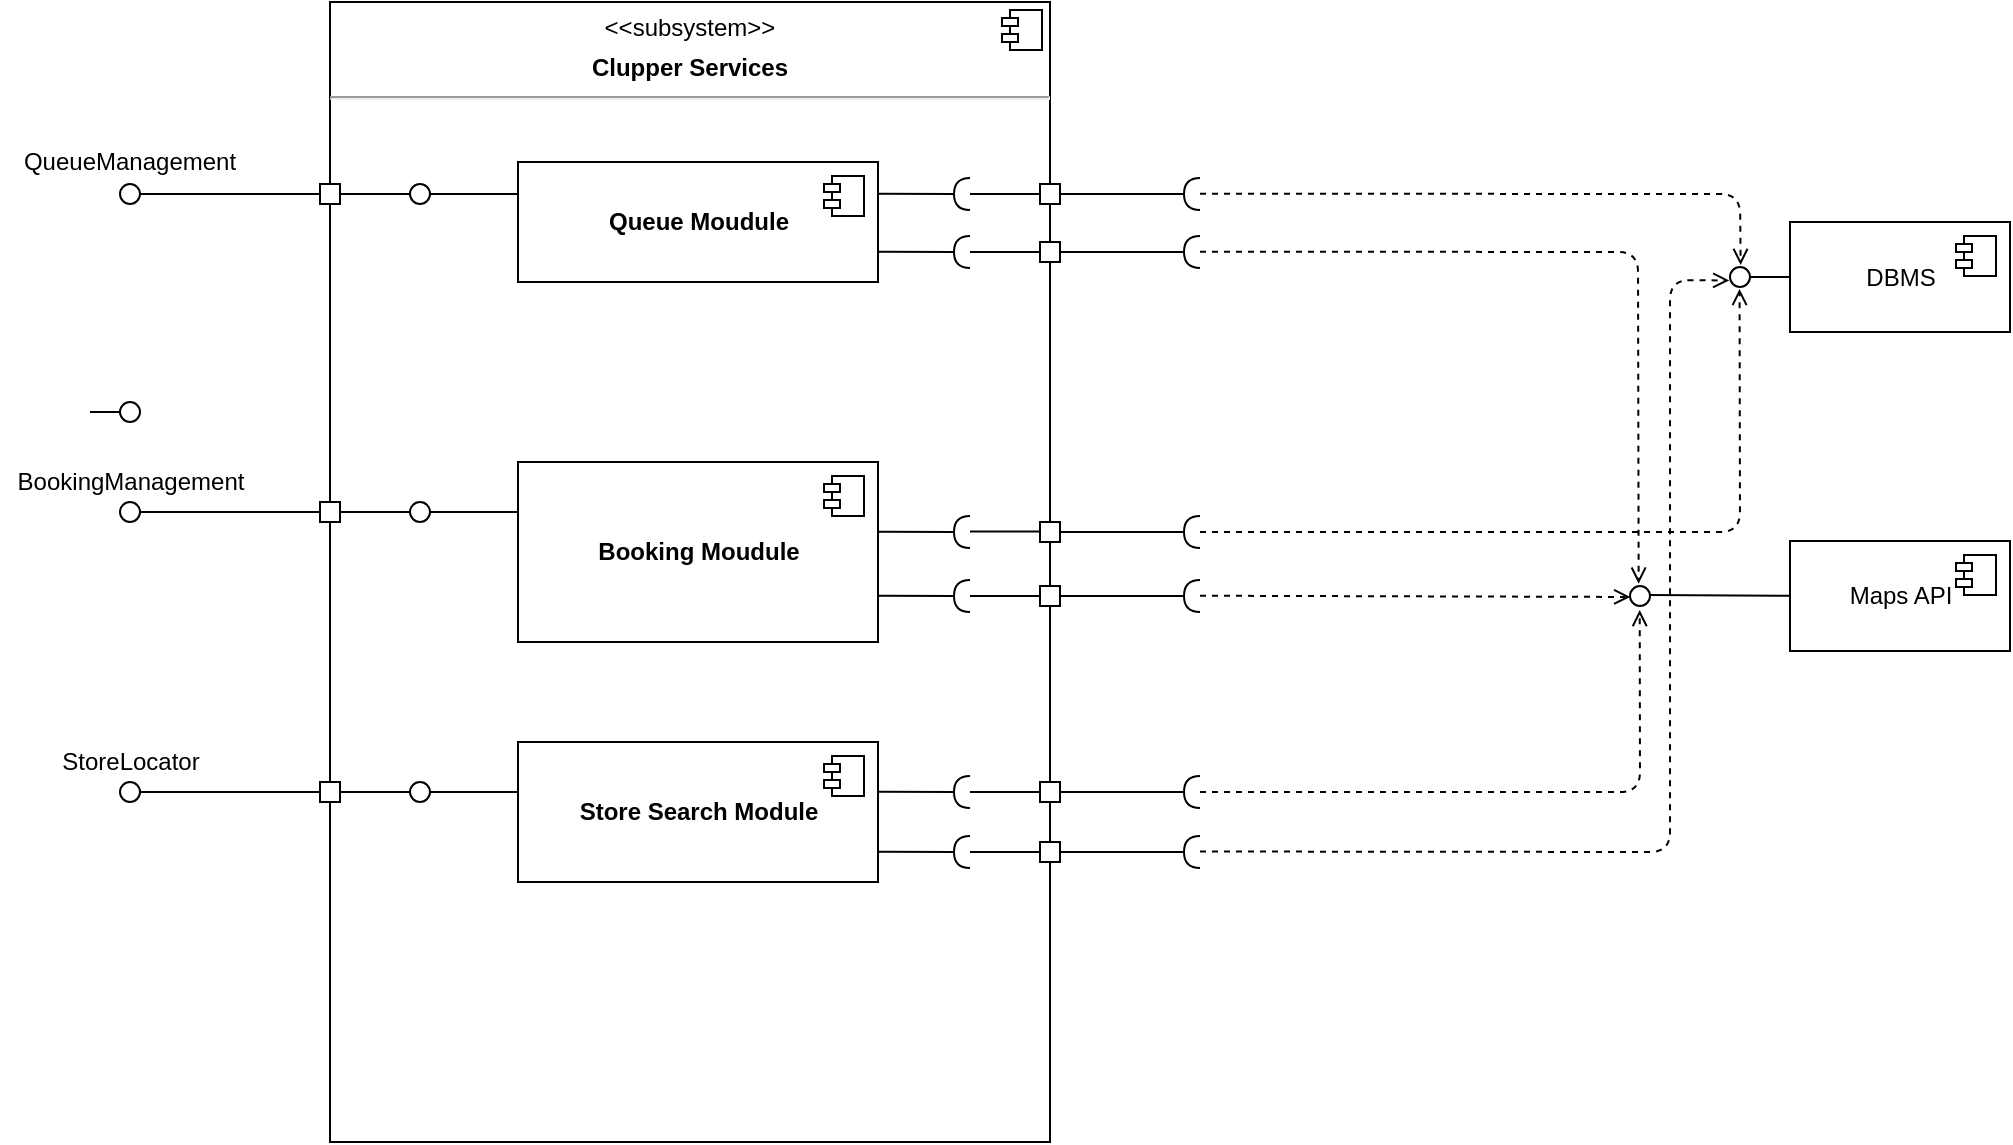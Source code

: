 <mxfile version="14.0.1" type="device"><diagram id="0qaMGkNtFPRNjt4XM_T6" name="Page-1"><mxGraphModel dx="1360" dy="831" grid="1" gridSize="10" guides="1" tooltips="1" connect="1" arrows="1" fold="1" page="1" pageScale="1" pageWidth="827" pageHeight="1169" math="0" shadow="0"><root><mxCell id="0"/><mxCell id="1" parent="0"/><mxCell id="ckcmqnTI4BkF2dhTluJe-3" value="&lt;p style=&quot;margin: 0px ; margin-top: 6px ; text-align: center&quot;&gt;&amp;lt;&amp;lt;subsystem&amp;gt;&amp;gt;&lt;b&gt;&lt;br&gt;&lt;/b&gt;&lt;/p&gt;&lt;p style=&quot;margin: 0px ; margin-top: 6px ; text-align: center&quot;&gt;&lt;b&gt;Clupper Services&lt;br&gt;&lt;/b&gt;&lt;/p&gt;&lt;hr&gt;" style="align=left;overflow=fill;html=1;dropTarget=0;" vertex="1" parent="1"><mxGeometry x="230" y="70" width="360" height="570" as="geometry"/></mxCell><mxCell id="ckcmqnTI4BkF2dhTluJe-4" value="" style="shape=component;jettyWidth=8;jettyHeight=4;" vertex="1" parent="ckcmqnTI4BkF2dhTluJe-3"><mxGeometry x="1" width="20" height="20" relative="1" as="geometry"><mxPoint x="-24" y="4" as="offset"/></mxGeometry></mxCell><mxCell id="ckcmqnTI4BkF2dhTluJe-5" value="&lt;b&gt;Queue Moudule&lt;/b&gt;" style="html=1;dropTarget=0;" vertex="1" parent="1"><mxGeometry x="324" y="150" width="180" height="60" as="geometry"/></mxCell><mxCell id="ckcmqnTI4BkF2dhTluJe-6" value="" style="shape=module;jettyWidth=8;jettyHeight=4;" vertex="1" parent="ckcmqnTI4BkF2dhTluJe-5"><mxGeometry x="1" width="20" height="20" relative="1" as="geometry"><mxPoint x="-27" y="7" as="offset"/></mxGeometry></mxCell><mxCell id="ckcmqnTI4BkF2dhTluJe-7" value="&lt;b&gt;Booking Moudule&lt;/b&gt;" style="html=1;dropTarget=0;" vertex="1" parent="1"><mxGeometry x="324" y="300" width="180" height="90" as="geometry"/></mxCell><mxCell id="ckcmqnTI4BkF2dhTluJe-8" value="" style="shape=module;jettyWidth=8;jettyHeight=4;" vertex="1" parent="ckcmqnTI4BkF2dhTluJe-7"><mxGeometry x="1" width="20" height="20" relative="1" as="geometry"><mxPoint x="-27" y="7" as="offset"/></mxGeometry></mxCell><mxCell id="ckcmqnTI4BkF2dhTluJe-13" value="" style="rounded=0;orthogonalLoop=1;jettySize=auto;html=1;endArrow=none;endFill=0;" edge="1" target="ckcmqnTI4BkF2dhTluJe-15" parent="1"><mxGeometry relative="1" as="geometry"><mxPoint x="110" y="275" as="sourcePoint"/></mxGeometry></mxCell><mxCell id="ckcmqnTI4BkF2dhTluJe-15" value="" style="ellipse;whiteSpace=wrap;html=1;fontFamily=Helvetica;fontSize=12;fontColor=#000000;align=center;strokeColor=#000000;fillColor=#ffffff;points=[];aspect=fixed;resizable=0;" vertex="1" parent="1"><mxGeometry x="125" y="270" width="10" height="10" as="geometry"/></mxCell><mxCell id="ckcmqnTI4BkF2dhTluJe-17" value="" style="fontStyle=0;labelPosition=right;verticalLabelPosition=middle;align=left;verticalAlign=middle;spacingLeft=2;" vertex="1" parent="1"><mxGeometry x="225" y="161" width="10" height="10" as="geometry"/></mxCell><mxCell id="ckcmqnTI4BkF2dhTluJe-19" value="" style="ellipse;whiteSpace=wrap;html=1;fontFamily=Helvetica;fontSize=12;fontColor=#000000;align=center;strokeColor=#000000;fillColor=#ffffff;points=[];aspect=fixed;resizable=0;" vertex="1" parent="1"><mxGeometry x="270" y="161" width="10" height="10" as="geometry"/></mxCell><mxCell id="ckcmqnTI4BkF2dhTluJe-22" value="" style="line;strokeWidth=1;fillColor=none;align=left;verticalAlign=middle;spacingTop=-1;spacingLeft=3;spacingRight=3;rotatable=0;labelPosition=right;points=[];portConstraint=eastwest;" vertex="1" parent="1"><mxGeometry x="280" y="162" width="44" height="8" as="geometry"/></mxCell><mxCell id="ckcmqnTI4BkF2dhTluJe-24" value="" style="line;strokeWidth=1;fillColor=none;align=left;verticalAlign=middle;spacingTop=-1;spacingLeft=3;spacingRight=3;rotatable=0;labelPosition=right;points=[];portConstraint=eastwest;" vertex="1" parent="1"><mxGeometry x="235" y="162" width="35" height="8" as="geometry"/></mxCell><mxCell id="ckcmqnTI4BkF2dhTluJe-25" value="" style="rounded=0;orthogonalLoop=1;jettySize=auto;html=1;endArrow=none;endFill=0;exitX=0;exitY=0.5;exitDx=0;exitDy=0;" edge="1" parent="1" target="ckcmqnTI4BkF2dhTluJe-26" source="ckcmqnTI4BkF2dhTluJe-17"><mxGeometry relative="1" as="geometry"><mxPoint x="110" y="165" as="sourcePoint"/></mxGeometry></mxCell><mxCell id="ckcmqnTI4BkF2dhTluJe-26" value="" style="ellipse;whiteSpace=wrap;html=1;fontFamily=Helvetica;fontSize=12;fontColor=#000000;align=center;strokeColor=#000000;fillColor=#ffffff;points=[];aspect=fixed;resizable=0;" vertex="1" parent="1"><mxGeometry x="125" y="161" width="10" height="10" as="geometry"/></mxCell><mxCell id="ckcmqnTI4BkF2dhTluJe-27" value="QueueManagement" style="text;html=1;strokeColor=none;fillColor=none;align=center;verticalAlign=middle;whiteSpace=wrap;rounded=0;" vertex="1" parent="1"><mxGeometry x="110" y="140" width="40" height="20" as="geometry"/></mxCell><mxCell id="ckcmqnTI4BkF2dhTluJe-28" value="&lt;b&gt;Store Search Module&lt;/b&gt;" style="html=1;dropTarget=0;" vertex="1" parent="1"><mxGeometry x="324" y="440" width="180" height="70" as="geometry"/></mxCell><mxCell id="ckcmqnTI4BkF2dhTluJe-29" value="" style="shape=module;jettyWidth=8;jettyHeight=4;" vertex="1" parent="ckcmqnTI4BkF2dhTluJe-28"><mxGeometry x="1" width="20" height="20" relative="1" as="geometry"><mxPoint x="-27" y="7" as="offset"/></mxGeometry></mxCell><mxCell id="ckcmqnTI4BkF2dhTluJe-38" value="" style="group" vertex="1" connectable="0" parent="1"><mxGeometry x="125" y="320" width="199" height="10" as="geometry"/></mxCell><mxCell id="ckcmqnTI4BkF2dhTluJe-32" value="" style="fontStyle=0;labelPosition=right;verticalLabelPosition=middle;align=left;verticalAlign=middle;spacingLeft=2;" vertex="1" parent="ckcmqnTI4BkF2dhTluJe-38"><mxGeometry x="100" width="10" height="10" as="geometry"/></mxCell><mxCell id="ckcmqnTI4BkF2dhTluJe-33" value="" style="ellipse;whiteSpace=wrap;html=1;fontFamily=Helvetica;fontSize=12;fontColor=#000000;align=center;strokeColor=#000000;fillColor=#ffffff;points=[];aspect=fixed;resizable=0;" vertex="1" parent="ckcmqnTI4BkF2dhTluJe-38"><mxGeometry x="145" width="10" height="10" as="geometry"/></mxCell><mxCell id="ckcmqnTI4BkF2dhTluJe-34" value="" style="line;strokeWidth=1;fillColor=none;align=left;verticalAlign=middle;spacingTop=-1;spacingLeft=3;spacingRight=3;rotatable=0;labelPosition=right;points=[];portConstraint=eastwest;" vertex="1" parent="ckcmqnTI4BkF2dhTluJe-38"><mxGeometry x="155" y="1" width="44" height="8" as="geometry"/></mxCell><mxCell id="ckcmqnTI4BkF2dhTluJe-35" value="" style="line;strokeWidth=1;fillColor=none;align=left;verticalAlign=middle;spacingTop=-1;spacingLeft=3;spacingRight=3;rotatable=0;labelPosition=right;points=[];portConstraint=eastwest;" vertex="1" parent="ckcmqnTI4BkF2dhTluJe-38"><mxGeometry x="110" y="1" width="35" height="8" as="geometry"/></mxCell><mxCell id="ckcmqnTI4BkF2dhTluJe-36" value="" style="rounded=0;orthogonalLoop=1;jettySize=auto;html=1;endArrow=none;endFill=0;exitX=0;exitY=0.5;exitDx=0;exitDy=0;" edge="1" parent="ckcmqnTI4BkF2dhTluJe-38" source="ckcmqnTI4BkF2dhTluJe-32" target="ckcmqnTI4BkF2dhTluJe-37"><mxGeometry relative="1" as="geometry"><mxPoint x="-15" y="4" as="sourcePoint"/></mxGeometry></mxCell><mxCell id="ckcmqnTI4BkF2dhTluJe-37" value="" style="ellipse;whiteSpace=wrap;html=1;fontFamily=Helvetica;fontSize=12;fontColor=#000000;align=center;strokeColor=#000000;fillColor=#ffffff;points=[];aspect=fixed;resizable=0;" vertex="1" parent="ckcmqnTI4BkF2dhTluJe-38"><mxGeometry width="10" height="10" as="geometry"/></mxCell><mxCell id="ckcmqnTI4BkF2dhTluJe-40" value="BookingManagement" style="text;html=1;align=center;verticalAlign=middle;resizable=0;points=[];autosize=1;" vertex="1" parent="1"><mxGeometry x="65" y="300" width="130" height="20" as="geometry"/></mxCell><mxCell id="ckcmqnTI4BkF2dhTluJe-41" value="" style="group" vertex="1" connectable="0" parent="1"><mxGeometry x="125" y="460" width="199" height="10" as="geometry"/></mxCell><mxCell id="ckcmqnTI4BkF2dhTluJe-42" value="" style="fontStyle=0;labelPosition=right;verticalLabelPosition=middle;align=left;verticalAlign=middle;spacingLeft=2;" vertex="1" parent="ckcmqnTI4BkF2dhTluJe-41"><mxGeometry x="100" width="10" height="10" as="geometry"/></mxCell><mxCell id="ckcmqnTI4BkF2dhTluJe-43" value="" style="ellipse;whiteSpace=wrap;html=1;fontFamily=Helvetica;fontSize=12;fontColor=#000000;align=center;strokeColor=#000000;fillColor=#ffffff;points=[];aspect=fixed;resizable=0;" vertex="1" parent="ckcmqnTI4BkF2dhTluJe-41"><mxGeometry x="145" width="10" height="10" as="geometry"/></mxCell><mxCell id="ckcmqnTI4BkF2dhTluJe-44" value="" style="line;strokeWidth=1;fillColor=none;align=left;verticalAlign=middle;spacingTop=-1;spacingLeft=3;spacingRight=3;rotatable=0;labelPosition=right;points=[];portConstraint=eastwest;" vertex="1" parent="ckcmqnTI4BkF2dhTluJe-41"><mxGeometry x="155" y="1" width="44" height="8" as="geometry"/></mxCell><mxCell id="ckcmqnTI4BkF2dhTluJe-45" value="" style="line;strokeWidth=1;fillColor=none;align=left;verticalAlign=middle;spacingTop=-1;spacingLeft=3;spacingRight=3;rotatable=0;labelPosition=right;points=[];portConstraint=eastwest;" vertex="1" parent="ckcmqnTI4BkF2dhTluJe-41"><mxGeometry x="110" y="1" width="35" height="8" as="geometry"/></mxCell><mxCell id="ckcmqnTI4BkF2dhTluJe-46" value="" style="rounded=0;orthogonalLoop=1;jettySize=auto;html=1;endArrow=none;endFill=0;exitX=0;exitY=0.5;exitDx=0;exitDy=0;" edge="1" parent="ckcmqnTI4BkF2dhTluJe-41" source="ckcmqnTI4BkF2dhTluJe-42" target="ckcmqnTI4BkF2dhTluJe-47"><mxGeometry relative="1" as="geometry"><mxPoint x="-15" y="4" as="sourcePoint"/></mxGeometry></mxCell><mxCell id="ckcmqnTI4BkF2dhTluJe-47" value="" style="ellipse;whiteSpace=wrap;html=1;fontFamily=Helvetica;fontSize=12;fontColor=#000000;align=center;strokeColor=#000000;fillColor=#ffffff;points=[];aspect=fixed;resizable=0;" vertex="1" parent="ckcmqnTI4BkF2dhTluJe-41"><mxGeometry width="10" height="10" as="geometry"/></mxCell><mxCell id="ckcmqnTI4BkF2dhTluJe-49" value="StoreLocator" style="text;html=1;align=center;verticalAlign=middle;resizable=0;points=[];autosize=1;" vertex="1" parent="1"><mxGeometry x="85" y="440" width="90" height="20" as="geometry"/></mxCell><mxCell id="ckcmqnTI4BkF2dhTluJe-52" value="" style="endArrow=none;html=1;" edge="1" parent="1" target="ckcmqnTI4BkF2dhTluJe-51"><mxGeometry width="50" height="50" relative="1" as="geometry"><mxPoint x="550" y="166" as="sourcePoint"/><mxPoint x="680" y="166" as="targetPoint"/></mxGeometry></mxCell><mxCell id="ckcmqnTI4BkF2dhTluJe-53" value="DBMS" style="html=1;dropTarget=0;" vertex="1" parent="1"><mxGeometry x="960" y="180" width="110" height="55" as="geometry"/></mxCell><mxCell id="ckcmqnTI4BkF2dhTluJe-54" value="" style="shape=module;jettyWidth=8;jettyHeight=4;" vertex="1" parent="ckcmqnTI4BkF2dhTluJe-53"><mxGeometry x="1" width="20" height="20" relative="1" as="geometry"><mxPoint x="-27" y="7" as="offset"/></mxGeometry></mxCell><mxCell id="ckcmqnTI4BkF2dhTluJe-55" value="Maps API" style="html=1;dropTarget=0;" vertex="1" parent="1"><mxGeometry x="960" y="339.5" width="110" height="55" as="geometry"/></mxCell><mxCell id="ckcmqnTI4BkF2dhTluJe-56" value="" style="shape=module;jettyWidth=8;jettyHeight=4;" vertex="1" parent="ckcmqnTI4BkF2dhTluJe-55"><mxGeometry x="1" width="20" height="20" relative="1" as="geometry"><mxPoint x="-27" y="7" as="offset"/></mxGeometry></mxCell><mxCell id="ckcmqnTI4BkF2dhTluJe-59" value="" style="rounded=0;orthogonalLoop=1;jettySize=auto;html=1;endArrow=none;endFill=0;exitX=0;exitY=0.5;exitDx=0;exitDy=0;" edge="1" parent="1" target="ckcmqnTI4BkF2dhTluJe-60" source="ckcmqnTI4BkF2dhTluJe-53"><mxGeometry relative="1" as="geometry"><mxPoint x="890" y="187" as="sourcePoint"/></mxGeometry></mxCell><mxCell id="ckcmqnTI4BkF2dhTluJe-60" value="" style="ellipse;whiteSpace=wrap;html=1;fontFamily=Helvetica;fontSize=12;fontColor=#000000;align=center;strokeColor=#000000;fillColor=#ffffff;points=[];aspect=fixed;resizable=0;" vertex="1" parent="1"><mxGeometry x="930" y="202.5" width="10" height="10" as="geometry"/></mxCell><mxCell id="ckcmqnTI4BkF2dhTluJe-61" value="" style="ellipse;whiteSpace=wrap;html=1;fontFamily=Helvetica;fontSize=12;fontColor=#000000;align=center;strokeColor=#000000;fillColor=#ffffff;points=[];aspect=fixed;resizable=0;" vertex="1" parent="1"><mxGeometry x="880" y="362" width="10" height="10" as="geometry"/></mxCell><mxCell id="ckcmqnTI4BkF2dhTluJe-62" value="" style="rounded=0;orthogonalLoop=1;jettySize=auto;html=1;endArrow=none;endFill=0;exitX=0;exitY=0.5;exitDx=0;exitDy=0;entryX=0.996;entryY=0.449;entryDx=0;entryDy=0;entryPerimeter=0;" edge="1" parent="1" target="ckcmqnTI4BkF2dhTluJe-61"><mxGeometry relative="1" as="geometry"><mxPoint x="960" y="366.86" as="sourcePoint"/><mxPoint x="920.0" y="366.86" as="targetPoint"/></mxGeometry></mxCell><mxCell id="ckcmqnTI4BkF2dhTluJe-66" value="" style="group" vertex="1" connectable="0" parent="1"><mxGeometry x="504" y="161" width="161" height="10" as="geometry"/></mxCell><mxCell id="ckcmqnTI4BkF2dhTluJe-11" value="" style="rounded=0;orthogonalLoop=1;jettySize=auto;html=1;endArrow=halfCircle;endFill=0;endSize=6;strokeWidth=1;" edge="1" parent="ckcmqnTI4BkF2dhTluJe-66"><mxGeometry relative="1" as="geometry"><mxPoint y="4.88" as="sourcePoint"/><mxPoint x="46" y="5" as="targetPoint"/></mxGeometry></mxCell><mxCell id="ckcmqnTI4BkF2dhTluJe-51" value="" style="fontStyle=0;labelPosition=right;verticalLabelPosition=middle;align=left;verticalAlign=middle;spacingLeft=2;" vertex="1" parent="ckcmqnTI4BkF2dhTluJe-66"><mxGeometry x="81" width="10" height="10" as="geometry"/></mxCell><mxCell id="ckcmqnTI4BkF2dhTluJe-64" value="" style="rounded=0;orthogonalLoop=1;jettySize=auto;html=1;endArrow=halfCircle;endFill=0;entryX=0.5;entryY=0.5;entryDx=0;entryDy=0;endSize=6;strokeWidth=1;" edge="1" parent="ckcmqnTI4BkF2dhTluJe-66"><mxGeometry relative="1" as="geometry"><mxPoint x="91" y="4.94" as="sourcePoint"/><mxPoint x="161" y="4.94" as="targetPoint"/></mxGeometry></mxCell><mxCell id="ckcmqnTI4BkF2dhTluJe-68" value="" style="group" vertex="1" connectable="0" parent="1"><mxGeometry x="504" y="330" width="161" height="10" as="geometry"/></mxCell><mxCell id="ckcmqnTI4BkF2dhTluJe-69" value="" style="rounded=0;orthogonalLoop=1;jettySize=auto;html=1;endArrow=halfCircle;endFill=0;endSize=6;strokeWidth=1;" edge="1" parent="ckcmqnTI4BkF2dhTluJe-68"><mxGeometry relative="1" as="geometry"><mxPoint y="4.88" as="sourcePoint"/><mxPoint x="46" y="5" as="targetPoint"/></mxGeometry></mxCell><mxCell id="ckcmqnTI4BkF2dhTluJe-70" value="" style="fontStyle=0;labelPosition=right;verticalLabelPosition=middle;align=left;verticalAlign=middle;spacingLeft=2;" vertex="1" parent="ckcmqnTI4BkF2dhTluJe-68"><mxGeometry x="81" width="10" height="10" as="geometry"/></mxCell><mxCell id="ckcmqnTI4BkF2dhTluJe-71" value="" style="rounded=0;orthogonalLoop=1;jettySize=auto;html=1;endArrow=halfCircle;endFill=0;entryX=0.5;entryY=0.5;entryDx=0;entryDy=0;endSize=6;strokeWidth=1;" edge="1" parent="ckcmqnTI4BkF2dhTluJe-68"><mxGeometry relative="1" as="geometry"><mxPoint x="91" y="4.94" as="sourcePoint"/><mxPoint x="161" y="4.94" as="targetPoint"/></mxGeometry></mxCell><mxCell id="ckcmqnTI4BkF2dhTluJe-72" value="" style="endArrow=none;html=1;" edge="1" parent="1"><mxGeometry width="50" height="50" relative="1" as="geometry"><mxPoint x="550" y="334.8" as="sourcePoint"/><mxPoint x="585" y="334.8" as="targetPoint"/></mxGeometry></mxCell><mxCell id="ckcmqnTI4BkF2dhTluJe-79" value="" style="group" vertex="1" connectable="0" parent="1"><mxGeometry x="504" y="460" width="161" height="10" as="geometry"/></mxCell><mxCell id="ckcmqnTI4BkF2dhTluJe-73" value="" style="group" vertex="1" connectable="0" parent="ckcmqnTI4BkF2dhTluJe-79"><mxGeometry width="161" height="10" as="geometry"/></mxCell><mxCell id="ckcmqnTI4BkF2dhTluJe-74" value="" style="rounded=0;orthogonalLoop=1;jettySize=auto;html=1;endArrow=halfCircle;endFill=0;endSize=6;strokeWidth=1;" edge="1" parent="ckcmqnTI4BkF2dhTluJe-73"><mxGeometry relative="1" as="geometry"><mxPoint y="4.88" as="sourcePoint"/><mxPoint x="46" y="5" as="targetPoint"/></mxGeometry></mxCell><mxCell id="ckcmqnTI4BkF2dhTluJe-75" value="" style="fontStyle=0;labelPosition=right;verticalLabelPosition=middle;align=left;verticalAlign=middle;spacingLeft=2;" vertex="1" parent="ckcmqnTI4BkF2dhTluJe-73"><mxGeometry x="81" width="10" height="10" as="geometry"/></mxCell><mxCell id="ckcmqnTI4BkF2dhTluJe-76" value="" style="rounded=0;orthogonalLoop=1;jettySize=auto;html=1;endArrow=halfCircle;endFill=0;entryX=0.5;entryY=0.5;entryDx=0;entryDy=0;endSize=6;strokeWidth=1;" edge="1" parent="ckcmqnTI4BkF2dhTluJe-73"><mxGeometry relative="1" as="geometry"><mxPoint x="91" y="4.94" as="sourcePoint"/><mxPoint x="161" y="4.94" as="targetPoint"/></mxGeometry></mxCell><mxCell id="ckcmqnTI4BkF2dhTluJe-78" value="" style="endArrow=none;html=1;" edge="1" parent="ckcmqnTI4BkF2dhTluJe-79"><mxGeometry width="50" height="50" relative="1" as="geometry"><mxPoint x="46" y="4.94" as="sourcePoint"/><mxPoint x="81" y="4.94" as="targetPoint"/></mxGeometry></mxCell><mxCell id="ckcmqnTI4BkF2dhTluJe-80" value="" style="group" vertex="1" connectable="0" parent="1"><mxGeometry x="504" y="490" width="161" height="10" as="geometry"/></mxCell><mxCell id="ckcmqnTI4BkF2dhTluJe-81" value="" style="group" vertex="1" connectable="0" parent="ckcmqnTI4BkF2dhTluJe-80"><mxGeometry width="161" height="10" as="geometry"/></mxCell><mxCell id="ckcmqnTI4BkF2dhTluJe-82" value="" style="rounded=0;orthogonalLoop=1;jettySize=auto;html=1;endArrow=halfCircle;endFill=0;endSize=6;strokeWidth=1;" edge="1" parent="ckcmqnTI4BkF2dhTluJe-81"><mxGeometry relative="1" as="geometry"><mxPoint y="4.88" as="sourcePoint"/><mxPoint x="46" y="5" as="targetPoint"/></mxGeometry></mxCell><mxCell id="ckcmqnTI4BkF2dhTluJe-83" value="" style="fontStyle=0;labelPosition=right;verticalLabelPosition=middle;align=left;verticalAlign=middle;spacingLeft=2;" vertex="1" parent="ckcmqnTI4BkF2dhTluJe-81"><mxGeometry x="81" width="10" height="10" as="geometry"/></mxCell><mxCell id="ckcmqnTI4BkF2dhTluJe-84" value="" style="rounded=0;orthogonalLoop=1;jettySize=auto;html=1;endArrow=halfCircle;endFill=0;entryX=0.5;entryY=0.5;entryDx=0;entryDy=0;endSize=6;strokeWidth=1;" edge="1" parent="ckcmqnTI4BkF2dhTluJe-81"><mxGeometry relative="1" as="geometry"><mxPoint x="91" y="4.94" as="sourcePoint"/><mxPoint x="161" y="4.94" as="targetPoint"/></mxGeometry></mxCell><mxCell id="ckcmqnTI4BkF2dhTluJe-85" value="" style="endArrow=none;html=1;" edge="1" parent="ckcmqnTI4BkF2dhTluJe-80"><mxGeometry width="50" height="50" relative="1" as="geometry"><mxPoint x="46" y="4.94" as="sourcePoint"/><mxPoint x="81" y="4.94" as="targetPoint"/></mxGeometry></mxCell><mxCell id="ckcmqnTI4BkF2dhTluJe-86" value="" style="group" vertex="1" connectable="0" parent="1"><mxGeometry x="504" y="362" width="161" height="10" as="geometry"/></mxCell><mxCell id="ckcmqnTI4BkF2dhTluJe-87" value="" style="group" vertex="1" connectable="0" parent="ckcmqnTI4BkF2dhTluJe-86"><mxGeometry width="161" height="10" as="geometry"/></mxCell><mxCell id="ckcmqnTI4BkF2dhTluJe-88" value="" style="rounded=0;orthogonalLoop=1;jettySize=auto;html=1;endArrow=halfCircle;endFill=0;endSize=6;strokeWidth=1;" edge="1" parent="ckcmqnTI4BkF2dhTluJe-87"><mxGeometry relative="1" as="geometry"><mxPoint y="4.88" as="sourcePoint"/><mxPoint x="46" y="5" as="targetPoint"/></mxGeometry></mxCell><mxCell id="ckcmqnTI4BkF2dhTluJe-89" value="" style="fontStyle=0;labelPosition=right;verticalLabelPosition=middle;align=left;verticalAlign=middle;spacingLeft=2;" vertex="1" parent="ckcmqnTI4BkF2dhTluJe-87"><mxGeometry x="81" width="10" height="10" as="geometry"/></mxCell><mxCell id="ckcmqnTI4BkF2dhTluJe-90" value="" style="rounded=0;orthogonalLoop=1;jettySize=auto;html=1;endArrow=halfCircle;endFill=0;entryX=0.5;entryY=0.5;entryDx=0;entryDy=0;endSize=6;strokeWidth=1;" edge="1" parent="ckcmqnTI4BkF2dhTluJe-87"><mxGeometry relative="1" as="geometry"><mxPoint x="91" y="4.94" as="sourcePoint"/><mxPoint x="161" y="4.94" as="targetPoint"/></mxGeometry></mxCell><mxCell id="ckcmqnTI4BkF2dhTluJe-91" value="" style="endArrow=none;html=1;" edge="1" parent="ckcmqnTI4BkF2dhTluJe-86"><mxGeometry width="50" height="50" relative="1" as="geometry"><mxPoint x="46" y="4.94" as="sourcePoint"/><mxPoint x="81" y="4.94" as="targetPoint"/></mxGeometry></mxCell><mxCell id="ckcmqnTI4BkF2dhTluJe-98" value="" style="group" vertex="1" connectable="0" parent="1"><mxGeometry x="504" y="190" width="161" height="10" as="geometry"/></mxCell><mxCell id="ckcmqnTI4BkF2dhTluJe-99" value="" style="group" vertex="1" connectable="0" parent="ckcmqnTI4BkF2dhTluJe-98"><mxGeometry width="161" height="10" as="geometry"/></mxCell><mxCell id="ckcmqnTI4BkF2dhTluJe-100" value="" style="rounded=0;orthogonalLoop=1;jettySize=auto;html=1;endArrow=halfCircle;endFill=0;endSize=6;strokeWidth=1;" edge="1" parent="ckcmqnTI4BkF2dhTluJe-99"><mxGeometry relative="1" as="geometry"><mxPoint y="4.88" as="sourcePoint"/><mxPoint x="46" y="5" as="targetPoint"/></mxGeometry></mxCell><mxCell id="ckcmqnTI4BkF2dhTluJe-101" value="" style="fontStyle=0;labelPosition=right;verticalLabelPosition=middle;align=left;verticalAlign=middle;spacingLeft=2;" vertex="1" parent="ckcmqnTI4BkF2dhTluJe-99"><mxGeometry x="81" width="10" height="10" as="geometry"/></mxCell><mxCell id="ckcmqnTI4BkF2dhTluJe-102" value="" style="rounded=0;orthogonalLoop=1;jettySize=auto;html=1;endArrow=halfCircle;endFill=0;entryX=0.5;entryY=0.5;entryDx=0;entryDy=0;endSize=6;strokeWidth=1;" edge="1" parent="ckcmqnTI4BkF2dhTluJe-99"><mxGeometry relative="1" as="geometry"><mxPoint x="91" y="4.94" as="sourcePoint"/><mxPoint x="161" y="4.94" as="targetPoint"/></mxGeometry></mxCell><mxCell id="ckcmqnTI4BkF2dhTluJe-103" value="" style="endArrow=none;html=1;" edge="1" parent="ckcmqnTI4BkF2dhTluJe-98"><mxGeometry width="50" height="50" relative="1" as="geometry"><mxPoint x="46" y="4.94" as="sourcePoint"/><mxPoint x="81" y="4.94" as="targetPoint"/></mxGeometry></mxCell><mxCell id="ckcmqnTI4BkF2dhTluJe-106" value="" style="endArrow=open;html=1;dashed=1;endFill=0;entryX=0.533;entryY=-0.1;entryDx=0;entryDy=0;entryPerimeter=0;" edge="1" parent="1" target="ckcmqnTI4BkF2dhTluJe-60"><mxGeometry width="50" height="50" relative="1" as="geometry"><mxPoint x="665" y="165.86" as="sourcePoint"/><mxPoint x="915" y="165.86" as="targetPoint"/><Array as="points"><mxPoint x="935" y="166"/></Array></mxGeometry></mxCell><mxCell id="ckcmqnTI4BkF2dhTluJe-107" value="" style="endArrow=open;html=1;dashed=1;endFill=0;entryX=0.433;entryY=-0.117;entryDx=0;entryDy=0;entryPerimeter=0;" edge="1" parent="1" target="ckcmqnTI4BkF2dhTluJe-61"><mxGeometry width="50" height="50" relative="1" as="geometry"><mxPoint x="665" y="194.83" as="sourcePoint"/><mxPoint x="895.33" y="194.83" as="targetPoint"/><Array as="points"><mxPoint x="884" y="195"/></Array></mxGeometry></mxCell><mxCell id="ckcmqnTI4BkF2dhTluJe-109" value="" style="endArrow=open;html=1;dashed=1;endFill=0;entryX=0.478;entryY=1.094;entryDx=0;entryDy=0;entryPerimeter=0;" edge="1" parent="1" target="ckcmqnTI4BkF2dhTluJe-60"><mxGeometry width="50" height="50" relative="1" as="geometry"><mxPoint x="665" y="335" as="sourcePoint"/><mxPoint x="830" y="335" as="targetPoint"/><Array as="points"><mxPoint x="935" y="335"/></Array></mxGeometry></mxCell><mxCell id="ckcmqnTI4BkF2dhTluJe-110" value="" style="endArrow=open;html=1;dashed=1;endFill=0;entryX=0.013;entryY=0.548;entryDx=0;entryDy=0;entryPerimeter=0;" edge="1" parent="1" target="ckcmqnTI4BkF2dhTluJe-61"><mxGeometry width="50" height="50" relative="1" as="geometry"><mxPoint x="665" y="366.86" as="sourcePoint"/><mxPoint x="880" y="371" as="targetPoint"/></mxGeometry></mxCell><mxCell id="ckcmqnTI4BkF2dhTluJe-111" value="" style="endArrow=open;html=1;dashed=1;endFill=0;entryX=-0.038;entryY=0.674;entryDx=0;entryDy=0;entryPerimeter=0;" edge="1" parent="1" target="ckcmqnTI4BkF2dhTluJe-60"><mxGeometry width="50" height="50" relative="1" as="geometry"><mxPoint x="665" y="494.76" as="sourcePoint"/><mxPoint x="895" y="494.76" as="targetPoint"/><Array as="points"><mxPoint x="900" y="495"/><mxPoint x="900" y="209"/></Array></mxGeometry></mxCell><mxCell id="ckcmqnTI4BkF2dhTluJe-112" value="" style="endArrow=open;html=1;dashed=1;endFill=0;entryX=0.486;entryY=1.2;entryDx=0;entryDy=0;entryPerimeter=0;" edge="1" parent="1" target="ckcmqnTI4BkF2dhTluJe-61"><mxGeometry width="50" height="50" relative="1" as="geometry"><mxPoint x="665" y="465" as="sourcePoint"/><mxPoint x="800" y="420" as="targetPoint"/><Array as="points"><mxPoint x="885" y="465"/></Array></mxGeometry></mxCell></root></mxGraphModel></diagram></mxfile>